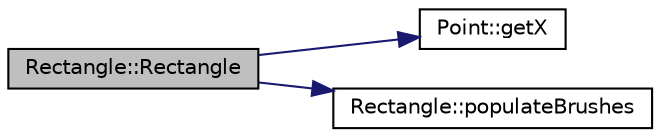 digraph "Rectangle::Rectangle"
{
 // LATEX_PDF_SIZE
  bgcolor="transparent";
  edge [fontname="Helvetica",fontsize="10",labelfontname="Helvetica",labelfontsize="10"];
  node [fontname="Helvetica",fontsize="10",shape=record];
  rankdir="LR";
  Node1 [label="Rectangle::Rectangle",height=0.2,width=0.4,color="black", fillcolor="grey75", style="filled", fontcolor="black",tooltip=" "];
  Node1 -> Node2 [color="midnightblue",fontsize="10",style="solid",fontname="Helvetica"];
  Node2 [label="Point::getX",height=0.2,width=0.4,color="black",URL="$dc/d4f/classPoint.html#a29c44ec7c7279e02629645a06cdaf7d5",tooltip=" "];
  Node1 -> Node3 [color="midnightblue",fontsize="10",style="solid",fontname="Helvetica"];
  Node3 [label="Rectangle::populateBrushes",height=0.2,width=0.4,color="black",URL="$de/d00/classRectangle.html#a246d6e2cea953c600af4ed1d2259e9e1",tooltip=" "];
}
